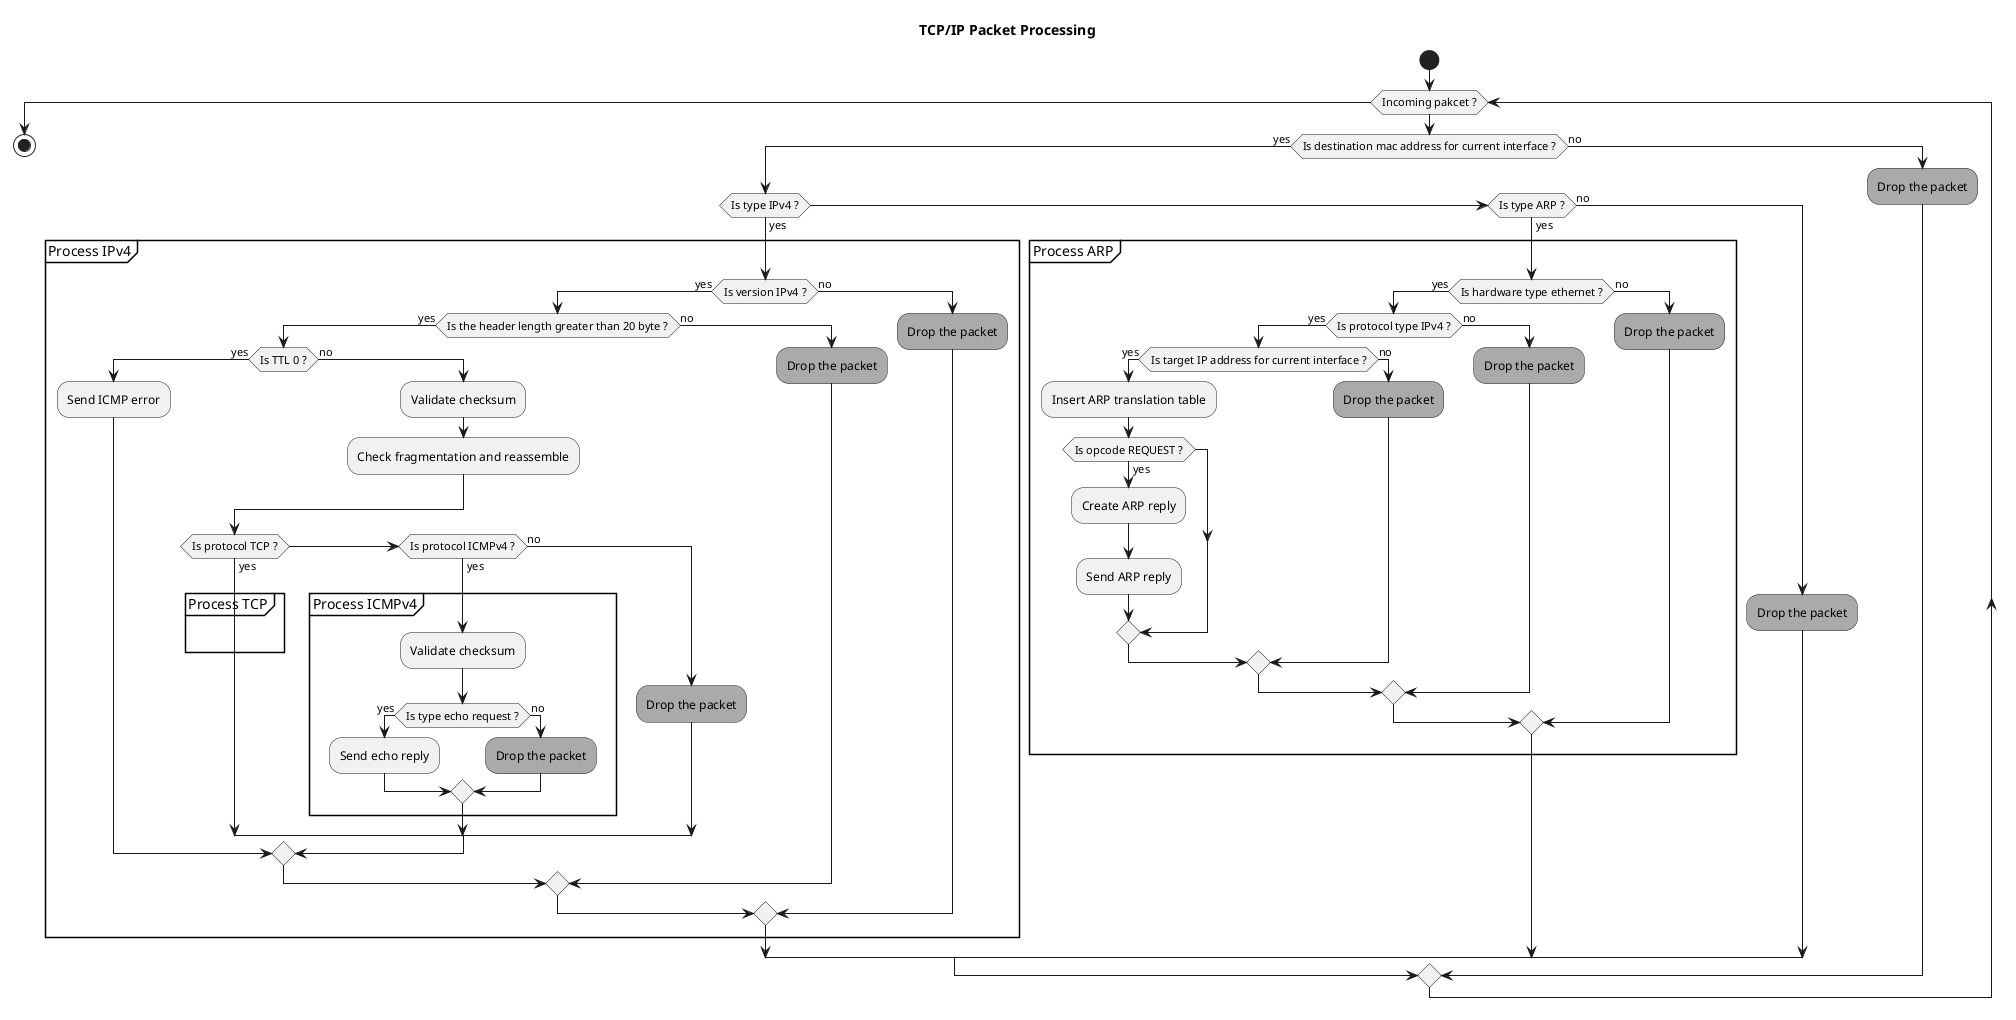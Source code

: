 @startuml                                                 
title TCP/IP Packet Processing                                               
                                               
start                                                    
                                                       
while (Incoming pakcet ?) 

if (Is destination mac address for current interface ?) then (yes)
    if (Is type IPv4 ?) then (yes) 
        partition "Process IPv4" {                                   
            if (Is version IPv4 ?) then (yes)
                if (Is the header length greater than 20 byte ?) then (yes)
                    if (Is TTL 0 ?) then (yes)
                        :Send ICMP error;
                    else (no)
                        :Validate checksum;
                        :Check fragmentation and reassemble;
                        if (Is protocol TCP ?) then (yes)
                            partition "Process TCP" {
                            }
                        elseif (Is protocol ICMPv4 ?) then (yes)
                            partition "Process ICMPv4" {
                                :Validate checksum;
                                if (Is type echo request ?) then (yes)
                                    :Send echo reply;
                                else (no)
                                    #AAAAAA:Drop the packet;                                  
                                endif
                            }
                        else (no)
                            #AAAAAA:Drop the packet;                                  
                        endif
                    endif
                else (no)
                    #AAAAAA:Drop the packet;                                  
                endif
            else (no)
                #AAAAAA:Drop the packet;                                  
            endif
        }                                             
    elseif (Is type ARP ?) then (yes)
        partition "Process ARP" {
            if (Is hardware type ethernet ?) then (yes)
                if (Is protocol type IPv4 ?) then (yes)
                    if (Is target IP address for current interface ?) then (yes)
                        :Insert ARP translation table;
                        if (Is opcode REQUEST ?) then (yes)
                            :Create ARP reply;
                            :Send ARP reply;
                        endif
                    else (no)
                        #AAAAAA:Drop the packet;                                  
                    endif
                else (no)
                    #AAAAAA:Drop the packet;                                  
                endif
            else (no)
                #AAAAAA:Drop the packet;                                  
            endif
        }
    else (no)
        #AAAAAA:Drop the packet;                                  
    endif
else (no)                                                  
    #AAAAAA:Drop the packet;                                  
endif                                                 

endwhile
                                       
stop 
@enduml
